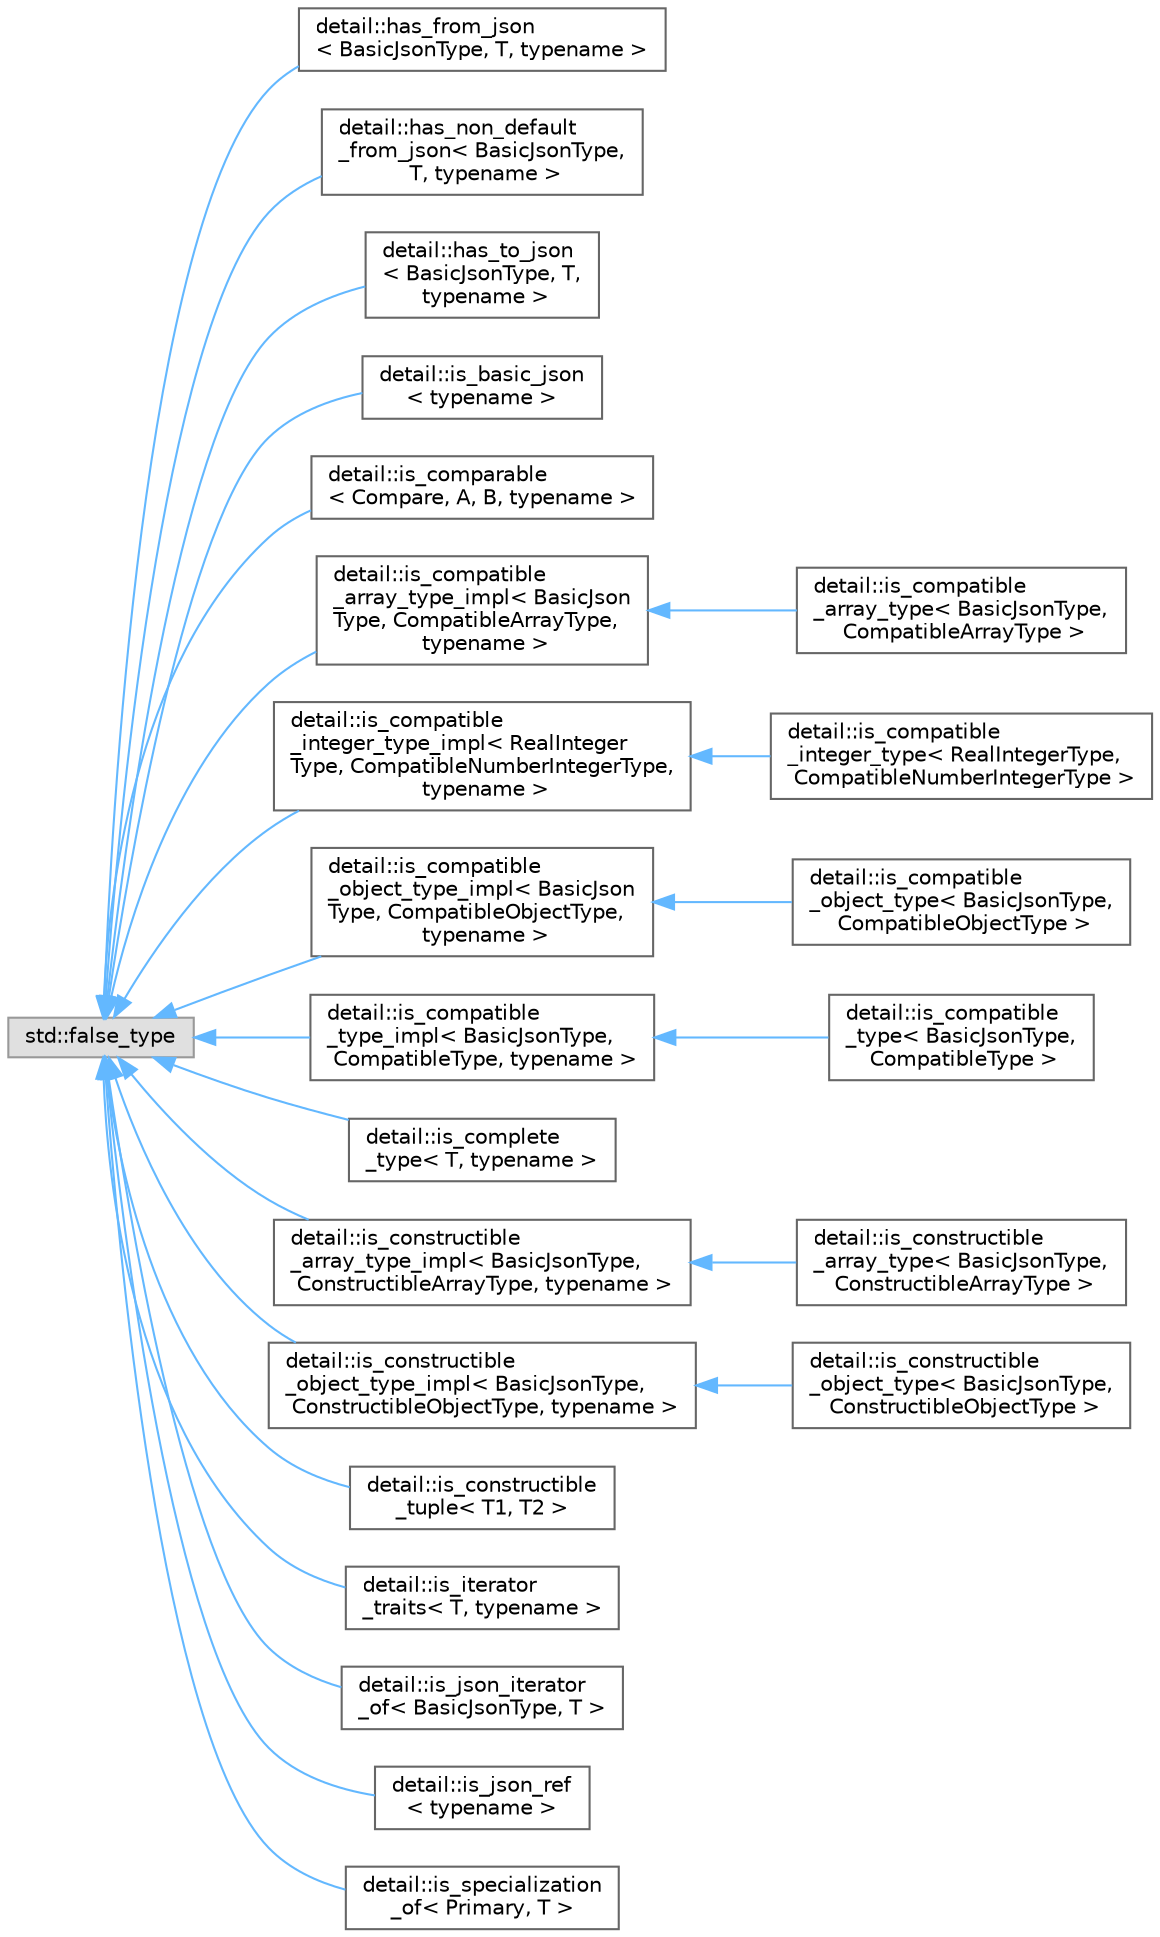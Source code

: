 digraph "Graphical Class Hierarchy"
{
 // LATEX_PDF_SIZE
  bgcolor="transparent";
  edge [fontname=Helvetica,fontsize=10,labelfontname=Helvetica,labelfontsize=10];
  node [fontname=Helvetica,fontsize=10,shape=box,height=0.2,width=0.4];
  rankdir="LR";
  Node0 [id="Node000000",label="std::false_type",height=0.2,width=0.4,color="grey60", fillcolor="#E0E0E0", style="filled",tooltip=" "];
  Node0 -> Node1 [id="edge28_Node000000_Node000001",dir="back",color="steelblue1",style="solid",tooltip=" "];
  Node1 [id="Node000001",label="detail::has_from_json\l\< BasicJsonType, T, typename \>",height=0.2,width=0.4,color="grey40", fillcolor="white", style="filled",URL="$structdetail_1_1has__from__json.html",tooltip=" "];
  Node0 -> Node2 [id="edge29_Node000000_Node000002",dir="back",color="steelblue1",style="solid",tooltip=" "];
  Node2 [id="Node000002",label="detail::has_non_default\l_from_json\< BasicJsonType,\l T, typename \>",height=0.2,width=0.4,color="grey40", fillcolor="white", style="filled",URL="$structdetail_1_1has__non__default__from__json.html",tooltip=" "];
  Node0 -> Node3 [id="edge30_Node000000_Node000003",dir="back",color="steelblue1",style="solid",tooltip=" "];
  Node3 [id="Node000003",label="detail::has_to_json\l\< BasicJsonType, T,\l typename \>",height=0.2,width=0.4,color="grey40", fillcolor="white", style="filled",URL="$structdetail_1_1has__to__json.html",tooltip=" "];
  Node0 -> Node4 [id="edge31_Node000000_Node000004",dir="back",color="steelblue1",style="solid",tooltip=" "];
  Node4 [id="Node000004",label="detail::is_basic_json\l\< typename \>",height=0.2,width=0.4,color="grey40", fillcolor="white", style="filled",URL="$structdetail_1_1is__basic__json.html",tooltip=" "];
  Node0 -> Node5 [id="edge32_Node000000_Node000005",dir="back",color="steelblue1",style="solid",tooltip=" "];
  Node5 [id="Node000005",label="detail::is_comparable\l\< Compare, A, B, typename \>",height=0.2,width=0.4,color="grey40", fillcolor="white", style="filled",URL="$structdetail_1_1is__comparable.html",tooltip=" "];
  Node0 -> Node6 [id="edge33_Node000000_Node000006",dir="back",color="steelblue1",style="solid",tooltip=" "];
  Node6 [id="Node000006",label="detail::is_compatible\l_array_type_impl\< BasicJson\lType, CompatibleArrayType,\l typename \>",height=0.2,width=0.4,color="grey40", fillcolor="white", style="filled",URL="$structdetail_1_1is__compatible__array__type__impl.html",tooltip=" "];
  Node6 -> Node7 [id="edge34_Node000006_Node000007",dir="back",color="steelblue1",style="solid",tooltip=" "];
  Node7 [id="Node000007",label="detail::is_compatible\l_array_type\< BasicJsonType,\l CompatibleArrayType \>",height=0.2,width=0.4,color="grey40", fillcolor="white", style="filled",URL="$structdetail_1_1is__compatible__array__type.html",tooltip=" "];
  Node0 -> Node8 [id="edge35_Node000000_Node000008",dir="back",color="steelblue1",style="solid",tooltip=" "];
  Node8 [id="Node000008",label="detail::is_compatible\l_integer_type_impl\< RealInteger\lType, CompatibleNumberIntegerType,\l typename \>",height=0.2,width=0.4,color="grey40", fillcolor="white", style="filled",URL="$structdetail_1_1is__compatible__integer__type__impl.html",tooltip=" "];
  Node8 -> Node9 [id="edge36_Node000008_Node000009",dir="back",color="steelblue1",style="solid",tooltip=" "];
  Node9 [id="Node000009",label="detail::is_compatible\l_integer_type\< RealIntegerType,\l CompatibleNumberIntegerType \>",height=0.2,width=0.4,color="grey40", fillcolor="white", style="filled",URL="$structdetail_1_1is__compatible__integer__type.html",tooltip=" "];
  Node0 -> Node10 [id="edge37_Node000000_Node000010",dir="back",color="steelblue1",style="solid",tooltip=" "];
  Node10 [id="Node000010",label="detail::is_compatible\l_object_type_impl\< BasicJson\lType, CompatibleObjectType,\l typename \>",height=0.2,width=0.4,color="grey40", fillcolor="white", style="filled",URL="$structdetail_1_1is__compatible__object__type__impl.html",tooltip=" "];
  Node10 -> Node11 [id="edge38_Node000010_Node000011",dir="back",color="steelblue1",style="solid",tooltip=" "];
  Node11 [id="Node000011",label="detail::is_compatible\l_object_type\< BasicJsonType,\l CompatibleObjectType \>",height=0.2,width=0.4,color="grey40", fillcolor="white", style="filled",URL="$structdetail_1_1is__compatible__object__type.html",tooltip=" "];
  Node0 -> Node12 [id="edge39_Node000000_Node000012",dir="back",color="steelblue1",style="solid",tooltip=" "];
  Node12 [id="Node000012",label="detail::is_compatible\l_type_impl\< BasicJsonType,\l CompatibleType, typename \>",height=0.2,width=0.4,color="grey40", fillcolor="white", style="filled",URL="$structdetail_1_1is__compatible__type__impl.html",tooltip=" "];
  Node12 -> Node13 [id="edge40_Node000012_Node000013",dir="back",color="steelblue1",style="solid",tooltip=" "];
  Node13 [id="Node000013",label="detail::is_compatible\l_type\< BasicJsonType,\l CompatibleType \>",height=0.2,width=0.4,color="grey40", fillcolor="white", style="filled",URL="$structdetail_1_1is__compatible__type.html",tooltip=" "];
  Node0 -> Node14 [id="edge41_Node000000_Node000014",dir="back",color="steelblue1",style="solid",tooltip=" "];
  Node14 [id="Node000014",label="detail::is_complete\l_type\< T, typename \>",height=0.2,width=0.4,color="grey40", fillcolor="white", style="filled",URL="$structdetail_1_1is__complete__type.html",tooltip=" "];
  Node0 -> Node15 [id="edge42_Node000000_Node000015",dir="back",color="steelblue1",style="solid",tooltip=" "];
  Node15 [id="Node000015",label="detail::is_constructible\l_array_type_impl\< BasicJsonType,\l ConstructibleArrayType, typename \>",height=0.2,width=0.4,color="grey40", fillcolor="white", style="filled",URL="$structdetail_1_1is__constructible__array__type__impl.html",tooltip=" "];
  Node15 -> Node16 [id="edge43_Node000015_Node000016",dir="back",color="steelblue1",style="solid",tooltip=" "];
  Node16 [id="Node000016",label="detail::is_constructible\l_array_type\< BasicJsonType,\l ConstructibleArrayType \>",height=0.2,width=0.4,color="grey40", fillcolor="white", style="filled",URL="$structdetail_1_1is__constructible__array__type.html",tooltip=" "];
  Node0 -> Node17 [id="edge44_Node000000_Node000017",dir="back",color="steelblue1",style="solid",tooltip=" "];
  Node17 [id="Node000017",label="detail::is_constructible\l_object_type_impl\< BasicJsonType,\l ConstructibleObjectType, typename \>",height=0.2,width=0.4,color="grey40", fillcolor="white", style="filled",URL="$structdetail_1_1is__constructible__object__type__impl.html",tooltip=" "];
  Node17 -> Node18 [id="edge45_Node000017_Node000018",dir="back",color="steelblue1",style="solid",tooltip=" "];
  Node18 [id="Node000018",label="detail::is_constructible\l_object_type\< BasicJsonType,\l ConstructibleObjectType \>",height=0.2,width=0.4,color="grey40", fillcolor="white", style="filled",URL="$structdetail_1_1is__constructible__object__type.html",tooltip=" "];
  Node0 -> Node19 [id="edge46_Node000000_Node000019",dir="back",color="steelblue1",style="solid",tooltip=" "];
  Node19 [id="Node000019",label="detail::is_constructible\l_tuple\< T1, T2 \>",height=0.2,width=0.4,color="grey40", fillcolor="white", style="filled",URL="$structdetail_1_1is__constructible__tuple.html",tooltip=" "];
  Node0 -> Node20 [id="edge47_Node000000_Node000020",dir="back",color="steelblue1",style="solid",tooltip=" "];
  Node20 [id="Node000020",label="detail::is_iterator\l_traits\< T, typename \>",height=0.2,width=0.4,color="grey40", fillcolor="white", style="filled",URL="$structdetail_1_1is__iterator__traits.html",tooltip=" "];
  Node0 -> Node21 [id="edge48_Node000000_Node000021",dir="back",color="steelblue1",style="solid",tooltip=" "];
  Node21 [id="Node000021",label="detail::is_json_iterator\l_of\< BasicJsonType, T \>",height=0.2,width=0.4,color="grey40", fillcolor="white", style="filled",URL="$structdetail_1_1is__json__iterator__of.html",tooltip=" "];
  Node0 -> Node22 [id="edge49_Node000000_Node000022",dir="back",color="steelblue1",style="solid",tooltip=" "];
  Node22 [id="Node000022",label="detail::is_json_ref\l\< typename \>",height=0.2,width=0.4,color="grey40", fillcolor="white", style="filled",URL="$structdetail_1_1is__json__ref.html",tooltip=" "];
  Node0 -> Node23 [id="edge50_Node000000_Node000023",dir="back",color="steelblue1",style="solid",tooltip=" "];
  Node23 [id="Node000023",label="detail::is_specialization\l_of\< Primary, T \>",height=0.2,width=0.4,color="grey40", fillcolor="white", style="filled",URL="$structdetail_1_1is__specialization__of.html",tooltip=" "];
}
